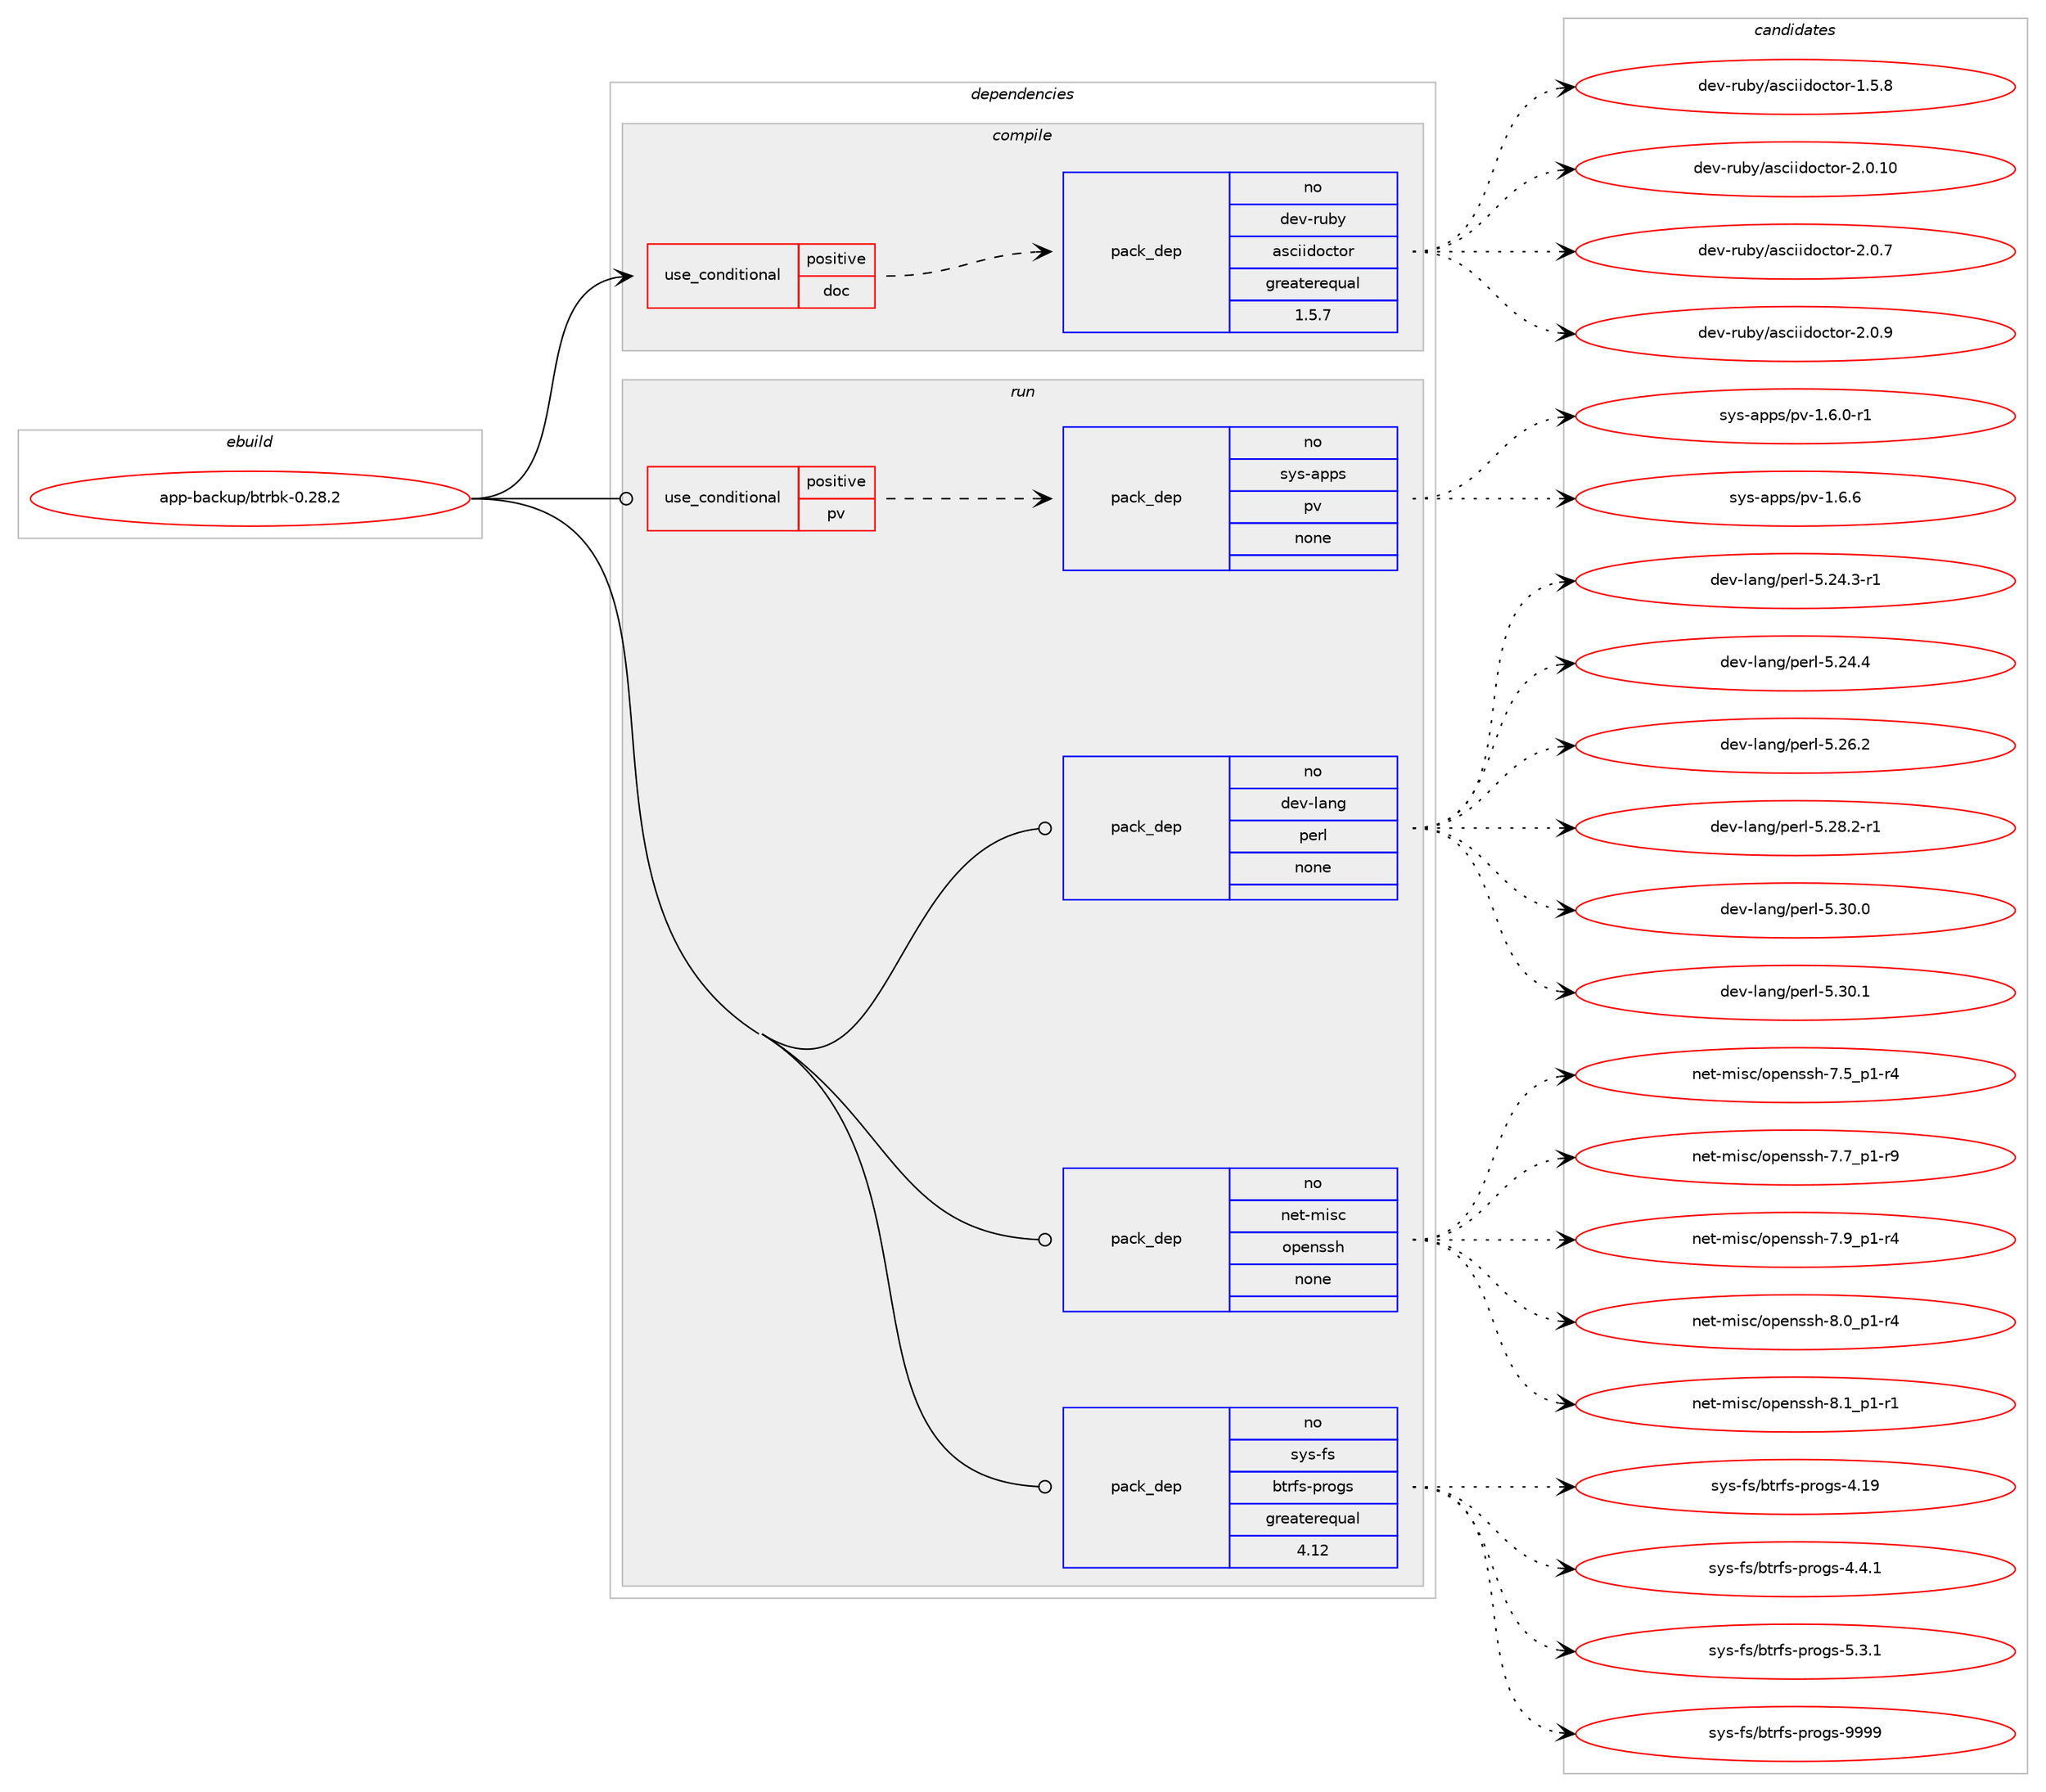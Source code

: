 digraph prolog {

# *************
# Graph options
# *************

newrank=true;
concentrate=true;
compound=true;
graph [rankdir=LR,fontname=Helvetica,fontsize=10,ranksep=1.5];#, ranksep=2.5, nodesep=0.2];
edge  [arrowhead=vee];
node  [fontname=Helvetica,fontsize=10];

# **********
# The ebuild
# **********

subgraph cluster_leftcol {
color=gray;
rank=same;
label=<<i>ebuild</i>>;
id [label="app-backup/btrbk-0.28.2", color=red, width=4, href="../app-backup/btrbk-0.28.2.svg"];
}

# ****************
# The dependencies
# ****************

subgraph cluster_midcol {
color=gray;
label=<<i>dependencies</i>>;
subgraph cluster_compile {
fillcolor="#eeeeee";
style=filled;
label=<<i>compile</i>>;
subgraph cond113290 {
dependency474593 [label=<<TABLE BORDER="0" CELLBORDER="1" CELLSPACING="0" CELLPADDING="4"><TR><TD ROWSPAN="3" CELLPADDING="10">use_conditional</TD></TR><TR><TD>positive</TD></TR><TR><TD>doc</TD></TR></TABLE>>, shape=none, color=red];
subgraph pack352680 {
dependency474594 [label=<<TABLE BORDER="0" CELLBORDER="1" CELLSPACING="0" CELLPADDING="4" WIDTH="220"><TR><TD ROWSPAN="6" CELLPADDING="30">pack_dep</TD></TR><TR><TD WIDTH="110">no</TD></TR><TR><TD>dev-ruby</TD></TR><TR><TD>asciidoctor</TD></TR><TR><TD>greaterequal</TD></TR><TR><TD>1.5.7</TD></TR></TABLE>>, shape=none, color=blue];
}
dependency474593:e -> dependency474594:w [weight=20,style="dashed",arrowhead="vee"];
}
id:e -> dependency474593:w [weight=20,style="solid",arrowhead="vee"];
}
subgraph cluster_compileandrun {
fillcolor="#eeeeee";
style=filled;
label=<<i>compile and run</i>>;
}
subgraph cluster_run {
fillcolor="#eeeeee";
style=filled;
label=<<i>run</i>>;
subgraph cond113291 {
dependency474595 [label=<<TABLE BORDER="0" CELLBORDER="1" CELLSPACING="0" CELLPADDING="4"><TR><TD ROWSPAN="3" CELLPADDING="10">use_conditional</TD></TR><TR><TD>positive</TD></TR><TR><TD>pv</TD></TR></TABLE>>, shape=none, color=red];
subgraph pack352681 {
dependency474596 [label=<<TABLE BORDER="0" CELLBORDER="1" CELLSPACING="0" CELLPADDING="4" WIDTH="220"><TR><TD ROWSPAN="6" CELLPADDING="30">pack_dep</TD></TR><TR><TD WIDTH="110">no</TD></TR><TR><TD>sys-apps</TD></TR><TR><TD>pv</TD></TR><TR><TD>none</TD></TR><TR><TD></TD></TR></TABLE>>, shape=none, color=blue];
}
dependency474595:e -> dependency474596:w [weight=20,style="dashed",arrowhead="vee"];
}
id:e -> dependency474595:w [weight=20,style="solid",arrowhead="odot"];
subgraph pack352682 {
dependency474597 [label=<<TABLE BORDER="0" CELLBORDER="1" CELLSPACING="0" CELLPADDING="4" WIDTH="220"><TR><TD ROWSPAN="6" CELLPADDING="30">pack_dep</TD></TR><TR><TD WIDTH="110">no</TD></TR><TR><TD>dev-lang</TD></TR><TR><TD>perl</TD></TR><TR><TD>none</TD></TR><TR><TD></TD></TR></TABLE>>, shape=none, color=blue];
}
id:e -> dependency474597:w [weight=20,style="solid",arrowhead="odot"];
subgraph pack352683 {
dependency474598 [label=<<TABLE BORDER="0" CELLBORDER="1" CELLSPACING="0" CELLPADDING="4" WIDTH="220"><TR><TD ROWSPAN="6" CELLPADDING="30">pack_dep</TD></TR><TR><TD WIDTH="110">no</TD></TR><TR><TD>net-misc</TD></TR><TR><TD>openssh</TD></TR><TR><TD>none</TD></TR><TR><TD></TD></TR></TABLE>>, shape=none, color=blue];
}
id:e -> dependency474598:w [weight=20,style="solid",arrowhead="odot"];
subgraph pack352684 {
dependency474599 [label=<<TABLE BORDER="0" CELLBORDER="1" CELLSPACING="0" CELLPADDING="4" WIDTH="220"><TR><TD ROWSPAN="6" CELLPADDING="30">pack_dep</TD></TR><TR><TD WIDTH="110">no</TD></TR><TR><TD>sys-fs</TD></TR><TR><TD>btrfs-progs</TD></TR><TR><TD>greaterequal</TD></TR><TR><TD>4.12</TD></TR></TABLE>>, shape=none, color=blue];
}
id:e -> dependency474599:w [weight=20,style="solid",arrowhead="odot"];
}
}

# **************
# The candidates
# **************

subgraph cluster_choices {
rank=same;
color=gray;
label=<<i>candidates</i>>;

subgraph choice352680 {
color=black;
nodesep=1;
choice100101118451141179812147971159910510510011199116111114454946534656 [label="dev-ruby/asciidoctor-1.5.8", color=red, width=4,href="../dev-ruby/asciidoctor-1.5.8.svg"];
choice10010111845114117981214797115991051051001119911611111445504648464948 [label="dev-ruby/asciidoctor-2.0.10", color=red, width=4,href="../dev-ruby/asciidoctor-2.0.10.svg"];
choice100101118451141179812147971159910510510011199116111114455046484655 [label="dev-ruby/asciidoctor-2.0.7", color=red, width=4,href="../dev-ruby/asciidoctor-2.0.7.svg"];
choice100101118451141179812147971159910510510011199116111114455046484657 [label="dev-ruby/asciidoctor-2.0.9", color=red, width=4,href="../dev-ruby/asciidoctor-2.0.9.svg"];
dependency474594:e -> choice100101118451141179812147971159910510510011199116111114454946534656:w [style=dotted,weight="100"];
dependency474594:e -> choice10010111845114117981214797115991051051001119911611111445504648464948:w [style=dotted,weight="100"];
dependency474594:e -> choice100101118451141179812147971159910510510011199116111114455046484655:w [style=dotted,weight="100"];
dependency474594:e -> choice100101118451141179812147971159910510510011199116111114455046484657:w [style=dotted,weight="100"];
}
subgraph choice352681 {
color=black;
nodesep=1;
choice1151211154597112112115471121184549465446484511449 [label="sys-apps/pv-1.6.0-r1", color=red, width=4,href="../sys-apps/pv-1.6.0-r1.svg"];
choice115121115459711211211547112118454946544654 [label="sys-apps/pv-1.6.6", color=red, width=4,href="../sys-apps/pv-1.6.6.svg"];
dependency474596:e -> choice1151211154597112112115471121184549465446484511449:w [style=dotted,weight="100"];
dependency474596:e -> choice115121115459711211211547112118454946544654:w [style=dotted,weight="100"];
}
subgraph choice352682 {
color=black;
nodesep=1;
choice100101118451089711010347112101114108455346505246514511449 [label="dev-lang/perl-5.24.3-r1", color=red, width=4,href="../dev-lang/perl-5.24.3-r1.svg"];
choice10010111845108971101034711210111410845534650524652 [label="dev-lang/perl-5.24.4", color=red, width=4,href="../dev-lang/perl-5.24.4.svg"];
choice10010111845108971101034711210111410845534650544650 [label="dev-lang/perl-5.26.2", color=red, width=4,href="../dev-lang/perl-5.26.2.svg"];
choice100101118451089711010347112101114108455346505646504511449 [label="dev-lang/perl-5.28.2-r1", color=red, width=4,href="../dev-lang/perl-5.28.2-r1.svg"];
choice10010111845108971101034711210111410845534651484648 [label="dev-lang/perl-5.30.0", color=red, width=4,href="../dev-lang/perl-5.30.0.svg"];
choice10010111845108971101034711210111410845534651484649 [label="dev-lang/perl-5.30.1", color=red, width=4,href="../dev-lang/perl-5.30.1.svg"];
dependency474597:e -> choice100101118451089711010347112101114108455346505246514511449:w [style=dotted,weight="100"];
dependency474597:e -> choice10010111845108971101034711210111410845534650524652:w [style=dotted,weight="100"];
dependency474597:e -> choice10010111845108971101034711210111410845534650544650:w [style=dotted,weight="100"];
dependency474597:e -> choice100101118451089711010347112101114108455346505646504511449:w [style=dotted,weight="100"];
dependency474597:e -> choice10010111845108971101034711210111410845534651484648:w [style=dotted,weight="100"];
dependency474597:e -> choice10010111845108971101034711210111410845534651484649:w [style=dotted,weight="100"];
}
subgraph choice352683 {
color=black;
nodesep=1;
choice1101011164510910511599471111121011101151151044555465395112494511452 [label="net-misc/openssh-7.5_p1-r4", color=red, width=4,href="../net-misc/openssh-7.5_p1-r4.svg"];
choice1101011164510910511599471111121011101151151044555465595112494511457 [label="net-misc/openssh-7.7_p1-r9", color=red, width=4,href="../net-misc/openssh-7.7_p1-r9.svg"];
choice1101011164510910511599471111121011101151151044555465795112494511452 [label="net-misc/openssh-7.9_p1-r4", color=red, width=4,href="../net-misc/openssh-7.9_p1-r4.svg"];
choice1101011164510910511599471111121011101151151044556464895112494511452 [label="net-misc/openssh-8.0_p1-r4", color=red, width=4,href="../net-misc/openssh-8.0_p1-r4.svg"];
choice1101011164510910511599471111121011101151151044556464995112494511449 [label="net-misc/openssh-8.1_p1-r1", color=red, width=4,href="../net-misc/openssh-8.1_p1-r1.svg"];
dependency474598:e -> choice1101011164510910511599471111121011101151151044555465395112494511452:w [style=dotted,weight="100"];
dependency474598:e -> choice1101011164510910511599471111121011101151151044555465595112494511457:w [style=dotted,weight="100"];
dependency474598:e -> choice1101011164510910511599471111121011101151151044555465795112494511452:w [style=dotted,weight="100"];
dependency474598:e -> choice1101011164510910511599471111121011101151151044556464895112494511452:w [style=dotted,weight="100"];
dependency474598:e -> choice1101011164510910511599471111121011101151151044556464995112494511449:w [style=dotted,weight="100"];
}
subgraph choice352684 {
color=black;
nodesep=1;
choice115121115451021154798116114102115451121141111031154552464957 [label="sys-fs/btrfs-progs-4.19", color=red, width=4,href="../sys-fs/btrfs-progs-4.19.svg"];
choice11512111545102115479811611410211545112114111103115455246524649 [label="sys-fs/btrfs-progs-4.4.1", color=red, width=4,href="../sys-fs/btrfs-progs-4.4.1.svg"];
choice11512111545102115479811611410211545112114111103115455346514649 [label="sys-fs/btrfs-progs-5.3.1", color=red, width=4,href="../sys-fs/btrfs-progs-5.3.1.svg"];
choice115121115451021154798116114102115451121141111031154557575757 [label="sys-fs/btrfs-progs-9999", color=red, width=4,href="../sys-fs/btrfs-progs-9999.svg"];
dependency474599:e -> choice115121115451021154798116114102115451121141111031154552464957:w [style=dotted,weight="100"];
dependency474599:e -> choice11512111545102115479811611410211545112114111103115455246524649:w [style=dotted,weight="100"];
dependency474599:e -> choice11512111545102115479811611410211545112114111103115455346514649:w [style=dotted,weight="100"];
dependency474599:e -> choice115121115451021154798116114102115451121141111031154557575757:w [style=dotted,weight="100"];
}
}

}
